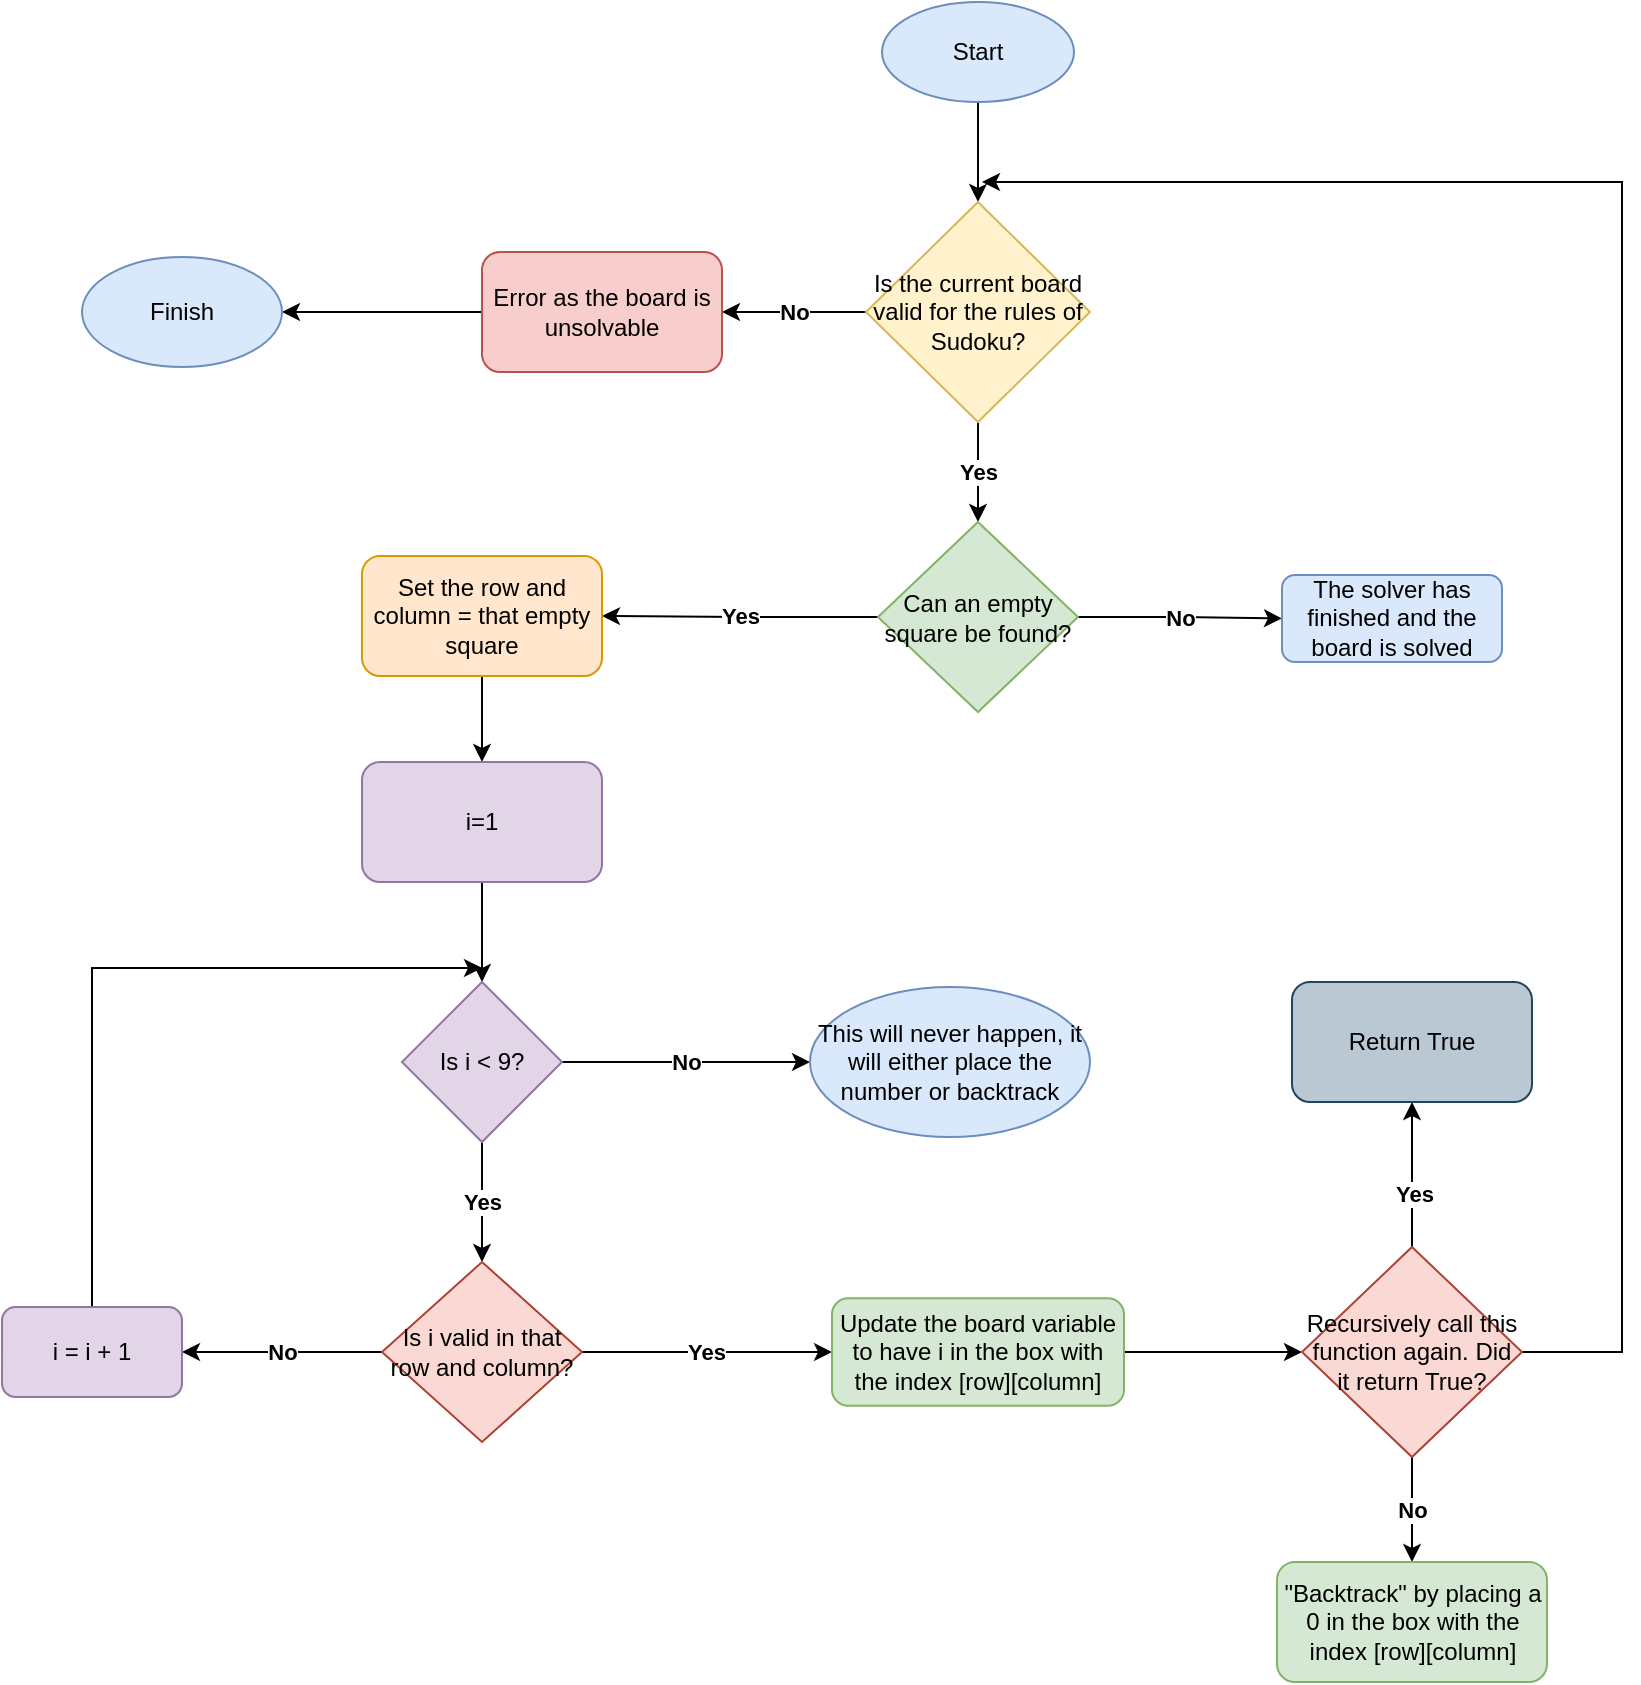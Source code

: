 <mxfile version="20.8.22" type="device"><diagram id="7NlyBKI5GkNs8vtIFSGc" name="Page-1"><mxGraphModel dx="2022" dy="637" grid="1" gridSize="10" guides="1" tooltips="1" connect="1" arrows="1" fold="1" page="1" pageScale="1" pageWidth="827" pageHeight="1169" math="0" shadow="0"><root><mxCell id="0"/><mxCell id="1" parent="0"/><mxCell id="WVtaq3fYPAHRfvgPRUCA-3" value="" style="edgeStyle=orthogonalEdgeStyle;rounded=0;orthogonalLoop=1;jettySize=auto;html=1;entryX=0.5;entryY=0;entryDx=0;entryDy=0;" parent="1" source="WVtaq3fYPAHRfvgPRUCA-1" target="WVtaq3fYPAHRfvgPRUCA-2" edge="1"><mxGeometry relative="1" as="geometry"/></mxCell><mxCell id="WVtaq3fYPAHRfvgPRUCA-1" value="Start" style="ellipse;whiteSpace=wrap;html=1;fillColor=#dae8fc;strokeColor=#6c8ebf;" parent="1" vertex="1"><mxGeometry x="370" y="60" width="96" height="50" as="geometry"/></mxCell><mxCell id="WVtaq3fYPAHRfvgPRUCA-8" value="&lt;b&gt;No&lt;/b&gt;" style="edgeStyle=orthogonalEdgeStyle;rounded=0;orthogonalLoop=1;jettySize=auto;html=1;entryX=1;entryY=0.5;entryDx=0;entryDy=0;" parent="1" source="WVtaq3fYPAHRfvgPRUCA-2" target="WVtaq3fYPAHRfvgPRUCA-6" edge="1"><mxGeometry relative="1" as="geometry"/></mxCell><mxCell id="WVtaq3fYPAHRfvgPRUCA-16" value="&lt;b&gt;Yes&lt;/b&gt;" style="edgeStyle=orthogonalEdgeStyle;rounded=0;orthogonalLoop=1;jettySize=auto;html=1;entryX=0.5;entryY=0;entryDx=0;entryDy=0;" parent="1" source="WVtaq3fYPAHRfvgPRUCA-2" target="WVtaq3fYPAHRfvgPRUCA-13" edge="1"><mxGeometry relative="1" as="geometry"/></mxCell><mxCell id="WVtaq3fYPAHRfvgPRUCA-2" value="Is the current board valid for the rules of Sudoku?" style="rhombus;whiteSpace=wrap;html=1;fillColor=#fff2cc;strokeColor=#d6b656;" parent="1" vertex="1"><mxGeometry x="362" y="160" width="112" height="110" as="geometry"/></mxCell><mxCell id="t9-L5kfbOhESfFCxQeHO-42" style="edgeStyle=orthogonalEdgeStyle;rounded=0;orthogonalLoop=1;jettySize=auto;html=1;" edge="1" parent="1" source="WVtaq3fYPAHRfvgPRUCA-6" target="t9-L5kfbOhESfFCxQeHO-41"><mxGeometry relative="1" as="geometry"/></mxCell><mxCell id="WVtaq3fYPAHRfvgPRUCA-6" value="Error as the board is unsolvable" style="rounded=1;whiteSpace=wrap;html=1;fillColor=#f8cecc;strokeColor=#b85450;" parent="1" vertex="1"><mxGeometry x="170" y="185" width="120" height="60" as="geometry"/></mxCell><mxCell id="WVtaq3fYPAHRfvgPRUCA-18" value="&lt;b&gt;No&lt;/b&gt;" style="edgeStyle=orthogonalEdgeStyle;rounded=0;orthogonalLoop=1;jettySize=auto;html=1;entryX=0;entryY=0.5;entryDx=0;entryDy=0;" parent="1" source="WVtaq3fYPAHRfvgPRUCA-13" target="WVtaq3fYPAHRfvgPRUCA-17" edge="1"><mxGeometry relative="1" as="geometry"/></mxCell><mxCell id="t9-L5kfbOhESfFCxQeHO-2" value="&lt;b&gt;Yes&lt;/b&gt;" style="edgeStyle=orthogonalEdgeStyle;rounded=0;orthogonalLoop=1;jettySize=auto;html=1;entryX=1;entryY=0.5;entryDx=0;entryDy=0;" edge="1" parent="1" source="WVtaq3fYPAHRfvgPRUCA-13" target="t9-L5kfbOhESfFCxQeHO-1"><mxGeometry relative="1" as="geometry"/></mxCell><mxCell id="WVtaq3fYPAHRfvgPRUCA-13" value="Can an empty square be found?" style="rhombus;whiteSpace=wrap;html=1;fillColor=#d5e8d4;strokeColor=#82b366;" parent="1" vertex="1"><mxGeometry x="368" y="320" width="100" height="95" as="geometry"/></mxCell><mxCell id="WVtaq3fYPAHRfvgPRUCA-17" value="The solver has finished and the board is solved" style="rounded=1;whiteSpace=wrap;html=1;fillColor=#dae8fc;strokeColor=#6c8ebf;" parent="1" vertex="1"><mxGeometry x="570" y="346.5" width="110" height="43.5" as="geometry"/></mxCell><mxCell id="t9-L5kfbOhESfFCxQeHO-4" style="edgeStyle=orthogonalEdgeStyle;rounded=0;orthogonalLoop=1;jettySize=auto;html=1;entryX=0.5;entryY=0;entryDx=0;entryDy=0;" edge="1" parent="1" source="t9-L5kfbOhESfFCxQeHO-1" target="t9-L5kfbOhESfFCxQeHO-3"><mxGeometry relative="1" as="geometry"/></mxCell><mxCell id="t9-L5kfbOhESfFCxQeHO-1" value="Set the row and column = that empty square" style="rounded=1;whiteSpace=wrap;html=1;fillColor=#ffe6cc;strokeColor=#d79b00;" vertex="1" parent="1"><mxGeometry x="110" y="337" width="120" height="60" as="geometry"/></mxCell><mxCell id="t9-L5kfbOhESfFCxQeHO-16" style="edgeStyle=orthogonalEdgeStyle;rounded=0;orthogonalLoop=1;jettySize=auto;html=1;entryX=0.5;entryY=0;entryDx=0;entryDy=0;" edge="1" parent="1" source="t9-L5kfbOhESfFCxQeHO-3" target="t9-L5kfbOhESfFCxQeHO-7"><mxGeometry relative="1" as="geometry"/></mxCell><mxCell id="t9-L5kfbOhESfFCxQeHO-3" value="i=1" style="rounded=1;whiteSpace=wrap;html=1;fillColor=#e1d5e7;strokeColor=#9673a6;" vertex="1" parent="1"><mxGeometry x="110" y="440" width="120" height="60" as="geometry"/></mxCell><mxCell id="t9-L5kfbOhESfFCxQeHO-15" value="&lt;b&gt;No&lt;/b&gt;" style="edgeStyle=orthogonalEdgeStyle;rounded=0;orthogonalLoop=1;jettySize=auto;html=1;entryX=0;entryY=0.5;entryDx=0;entryDy=0;" edge="1" parent="1" source="t9-L5kfbOhESfFCxQeHO-7" target="t9-L5kfbOhESfFCxQeHO-11"><mxGeometry relative="1" as="geometry"><Array as="points"/></mxGeometry></mxCell><mxCell id="t9-L5kfbOhESfFCxQeHO-18" value="&lt;b&gt;Yes&lt;/b&gt;" style="edgeStyle=orthogonalEdgeStyle;rounded=0;orthogonalLoop=1;jettySize=auto;html=1;entryX=0.5;entryY=0;entryDx=0;entryDy=0;" edge="1" parent="1" source="t9-L5kfbOhESfFCxQeHO-7" target="t9-L5kfbOhESfFCxQeHO-17"><mxGeometry relative="1" as="geometry"/></mxCell><mxCell id="t9-L5kfbOhESfFCxQeHO-7" value="Is i &amp;lt; 9?" style="rhombus;whiteSpace=wrap;html=1;fillColor=#e1d5e7;strokeColor=#9673a6;" vertex="1" parent="1"><mxGeometry x="130" y="550" width="80" height="80" as="geometry"/></mxCell><mxCell id="t9-L5kfbOhESfFCxQeHO-11" value="This will never happen, it will either place the number or backtrack" style="ellipse;whiteSpace=wrap;html=1;fillColor=#dae8fc;strokeColor=#6c8ebf;" vertex="1" parent="1"><mxGeometry x="334" y="552.5" width="140" height="75" as="geometry"/></mxCell><mxCell id="t9-L5kfbOhESfFCxQeHO-22" value="&lt;b&gt;No&lt;/b&gt;" style="edgeStyle=orthogonalEdgeStyle;rounded=0;orthogonalLoop=1;jettySize=auto;html=1;entryX=1;entryY=0.5;entryDx=0;entryDy=0;" edge="1" parent="1" source="t9-L5kfbOhESfFCxQeHO-17" target="t9-L5kfbOhESfFCxQeHO-21"><mxGeometry relative="1" as="geometry"/></mxCell><mxCell id="t9-L5kfbOhESfFCxQeHO-26" value="&lt;b&gt;Yes&lt;/b&gt;" style="edgeStyle=orthogonalEdgeStyle;rounded=0;orthogonalLoop=1;jettySize=auto;html=1;entryX=0;entryY=0.5;entryDx=0;entryDy=0;" edge="1" parent="1" source="t9-L5kfbOhESfFCxQeHO-17" target="t9-L5kfbOhESfFCxQeHO-25"><mxGeometry relative="1" as="geometry"/></mxCell><mxCell id="t9-L5kfbOhESfFCxQeHO-17" value="Is i valid in that row and column?" style="rhombus;whiteSpace=wrap;html=1;fillColor=#fad9d5;strokeColor=#ae4132;" vertex="1" parent="1"><mxGeometry x="120" y="690" width="100" height="90" as="geometry"/></mxCell><mxCell id="t9-L5kfbOhESfFCxQeHO-24" style="edgeStyle=orthogonalEdgeStyle;rounded=0;orthogonalLoop=1;jettySize=auto;html=1;" edge="1" parent="1" source="t9-L5kfbOhESfFCxQeHO-21"><mxGeometry relative="1" as="geometry"><mxPoint x="170" y="543" as="targetPoint"/><Array as="points"><mxPoint x="-25" y="543"/></Array></mxGeometry></mxCell><mxCell id="t9-L5kfbOhESfFCxQeHO-21" value="i = i + 1" style="rounded=1;whiteSpace=wrap;html=1;fillColor=#e1d5e7;strokeColor=#9673a6;" vertex="1" parent="1"><mxGeometry x="-70" y="712.5" width="90" height="45" as="geometry"/></mxCell><mxCell id="t9-L5kfbOhESfFCxQeHO-30" style="edgeStyle=orthogonalEdgeStyle;rounded=0;orthogonalLoop=1;jettySize=auto;html=1;entryX=0;entryY=0.5;entryDx=0;entryDy=0;" edge="1" parent="1" source="t9-L5kfbOhESfFCxQeHO-25" target="t9-L5kfbOhESfFCxQeHO-27"><mxGeometry relative="1" as="geometry"/></mxCell><mxCell id="t9-L5kfbOhESfFCxQeHO-25" value="Update the board variable to have i in the box with the index [row][column]" style="rounded=1;whiteSpace=wrap;html=1;fillColor=#d5e8d4;strokeColor=#82b366;" vertex="1" parent="1"><mxGeometry x="345" y="708.13" width="146" height="53.75" as="geometry"/></mxCell><mxCell id="t9-L5kfbOhESfFCxQeHO-29" style="edgeStyle=orthogonalEdgeStyle;rounded=0;orthogonalLoop=1;jettySize=auto;html=1;" edge="1" parent="1" source="t9-L5kfbOhESfFCxQeHO-27"><mxGeometry relative="1" as="geometry"><mxPoint x="420" y="150" as="targetPoint"/><Array as="points"><mxPoint x="740" y="735"/><mxPoint x="740" y="150"/></Array></mxGeometry></mxCell><mxCell id="t9-L5kfbOhESfFCxQeHO-34" style="edgeStyle=orthogonalEdgeStyle;rounded=0;orthogonalLoop=1;jettySize=auto;html=1;" edge="1" parent="1" source="t9-L5kfbOhESfFCxQeHO-27" target="t9-L5kfbOhESfFCxQeHO-33"><mxGeometry relative="1" as="geometry"/></mxCell><mxCell id="t9-L5kfbOhESfFCxQeHO-35" value="&lt;b&gt;Yes&lt;/b&gt;" style="edgeLabel;html=1;align=center;verticalAlign=middle;resizable=0;points=[];" vertex="1" connectable="0" parent="t9-L5kfbOhESfFCxQeHO-34"><mxGeometry x="-0.255" y="-1" relative="1" as="geometry"><mxPoint as="offset"/></mxGeometry></mxCell><mxCell id="t9-L5kfbOhESfFCxQeHO-38" value="&lt;b&gt;No&lt;/b&gt;" style="edgeStyle=orthogonalEdgeStyle;rounded=0;orthogonalLoop=1;jettySize=auto;html=1;entryX=0.5;entryY=0;entryDx=0;entryDy=0;" edge="1" parent="1" source="t9-L5kfbOhESfFCxQeHO-27" target="t9-L5kfbOhESfFCxQeHO-36"><mxGeometry relative="1" as="geometry"/></mxCell><mxCell id="t9-L5kfbOhESfFCxQeHO-27" value="Recursively call this function again. Did it return True?" style="rhombus;whiteSpace=wrap;html=1;fillColor=#fad9d5;strokeColor=#ae4132;" vertex="1" parent="1"><mxGeometry x="580" y="682.5" width="110" height="105" as="geometry"/></mxCell><mxCell id="t9-L5kfbOhESfFCxQeHO-33" value="Return True" style="rounded=1;whiteSpace=wrap;html=1;fillColor=#bac8d3;strokeColor=#23445d;" vertex="1" parent="1"><mxGeometry x="575" y="550" width="120" height="60" as="geometry"/></mxCell><mxCell id="t9-L5kfbOhESfFCxQeHO-36" value="&quot;Backtrack&quot; by placing a 0 in the box with the index [row][column]" style="rounded=1;whiteSpace=wrap;html=1;fillColor=#d5e8d4;strokeColor=#82b366;" vertex="1" parent="1"><mxGeometry x="567.5" y="840" width="135" height="60" as="geometry"/></mxCell><mxCell id="t9-L5kfbOhESfFCxQeHO-41" value="Finish" style="ellipse;whiteSpace=wrap;html=1;fillColor=#dae8fc;strokeColor=#6c8ebf;" vertex="1" parent="1"><mxGeometry x="-30" y="187.5" width="100" height="55" as="geometry"/></mxCell></root></mxGraphModel></diagram></mxfile>